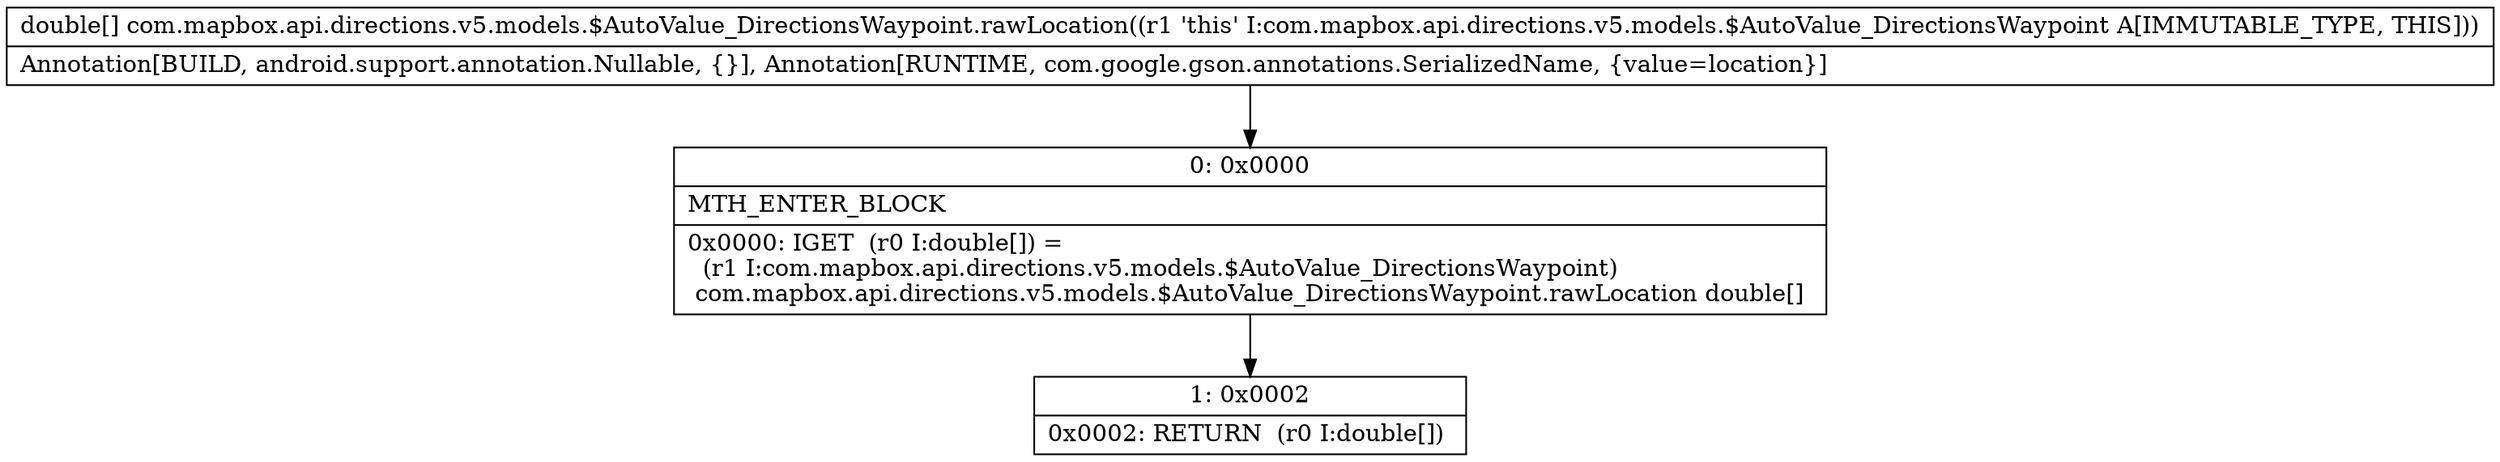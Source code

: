 digraph "CFG forcom.mapbox.api.directions.v5.models.$AutoValue_DirectionsWaypoint.rawLocation()[D" {
Node_0 [shape=record,label="{0\:\ 0x0000|MTH_ENTER_BLOCK\l|0x0000: IGET  (r0 I:double[]) = \l  (r1 I:com.mapbox.api.directions.v5.models.$AutoValue_DirectionsWaypoint)\l com.mapbox.api.directions.v5.models.$AutoValue_DirectionsWaypoint.rawLocation double[] \l}"];
Node_1 [shape=record,label="{1\:\ 0x0002|0x0002: RETURN  (r0 I:double[]) \l}"];
MethodNode[shape=record,label="{double[] com.mapbox.api.directions.v5.models.$AutoValue_DirectionsWaypoint.rawLocation((r1 'this' I:com.mapbox.api.directions.v5.models.$AutoValue_DirectionsWaypoint A[IMMUTABLE_TYPE, THIS]))  | Annotation[BUILD, android.support.annotation.Nullable, \{\}], Annotation[RUNTIME, com.google.gson.annotations.SerializedName, \{value=location\}]\l}"];
MethodNode -> Node_0;
Node_0 -> Node_1;
}


